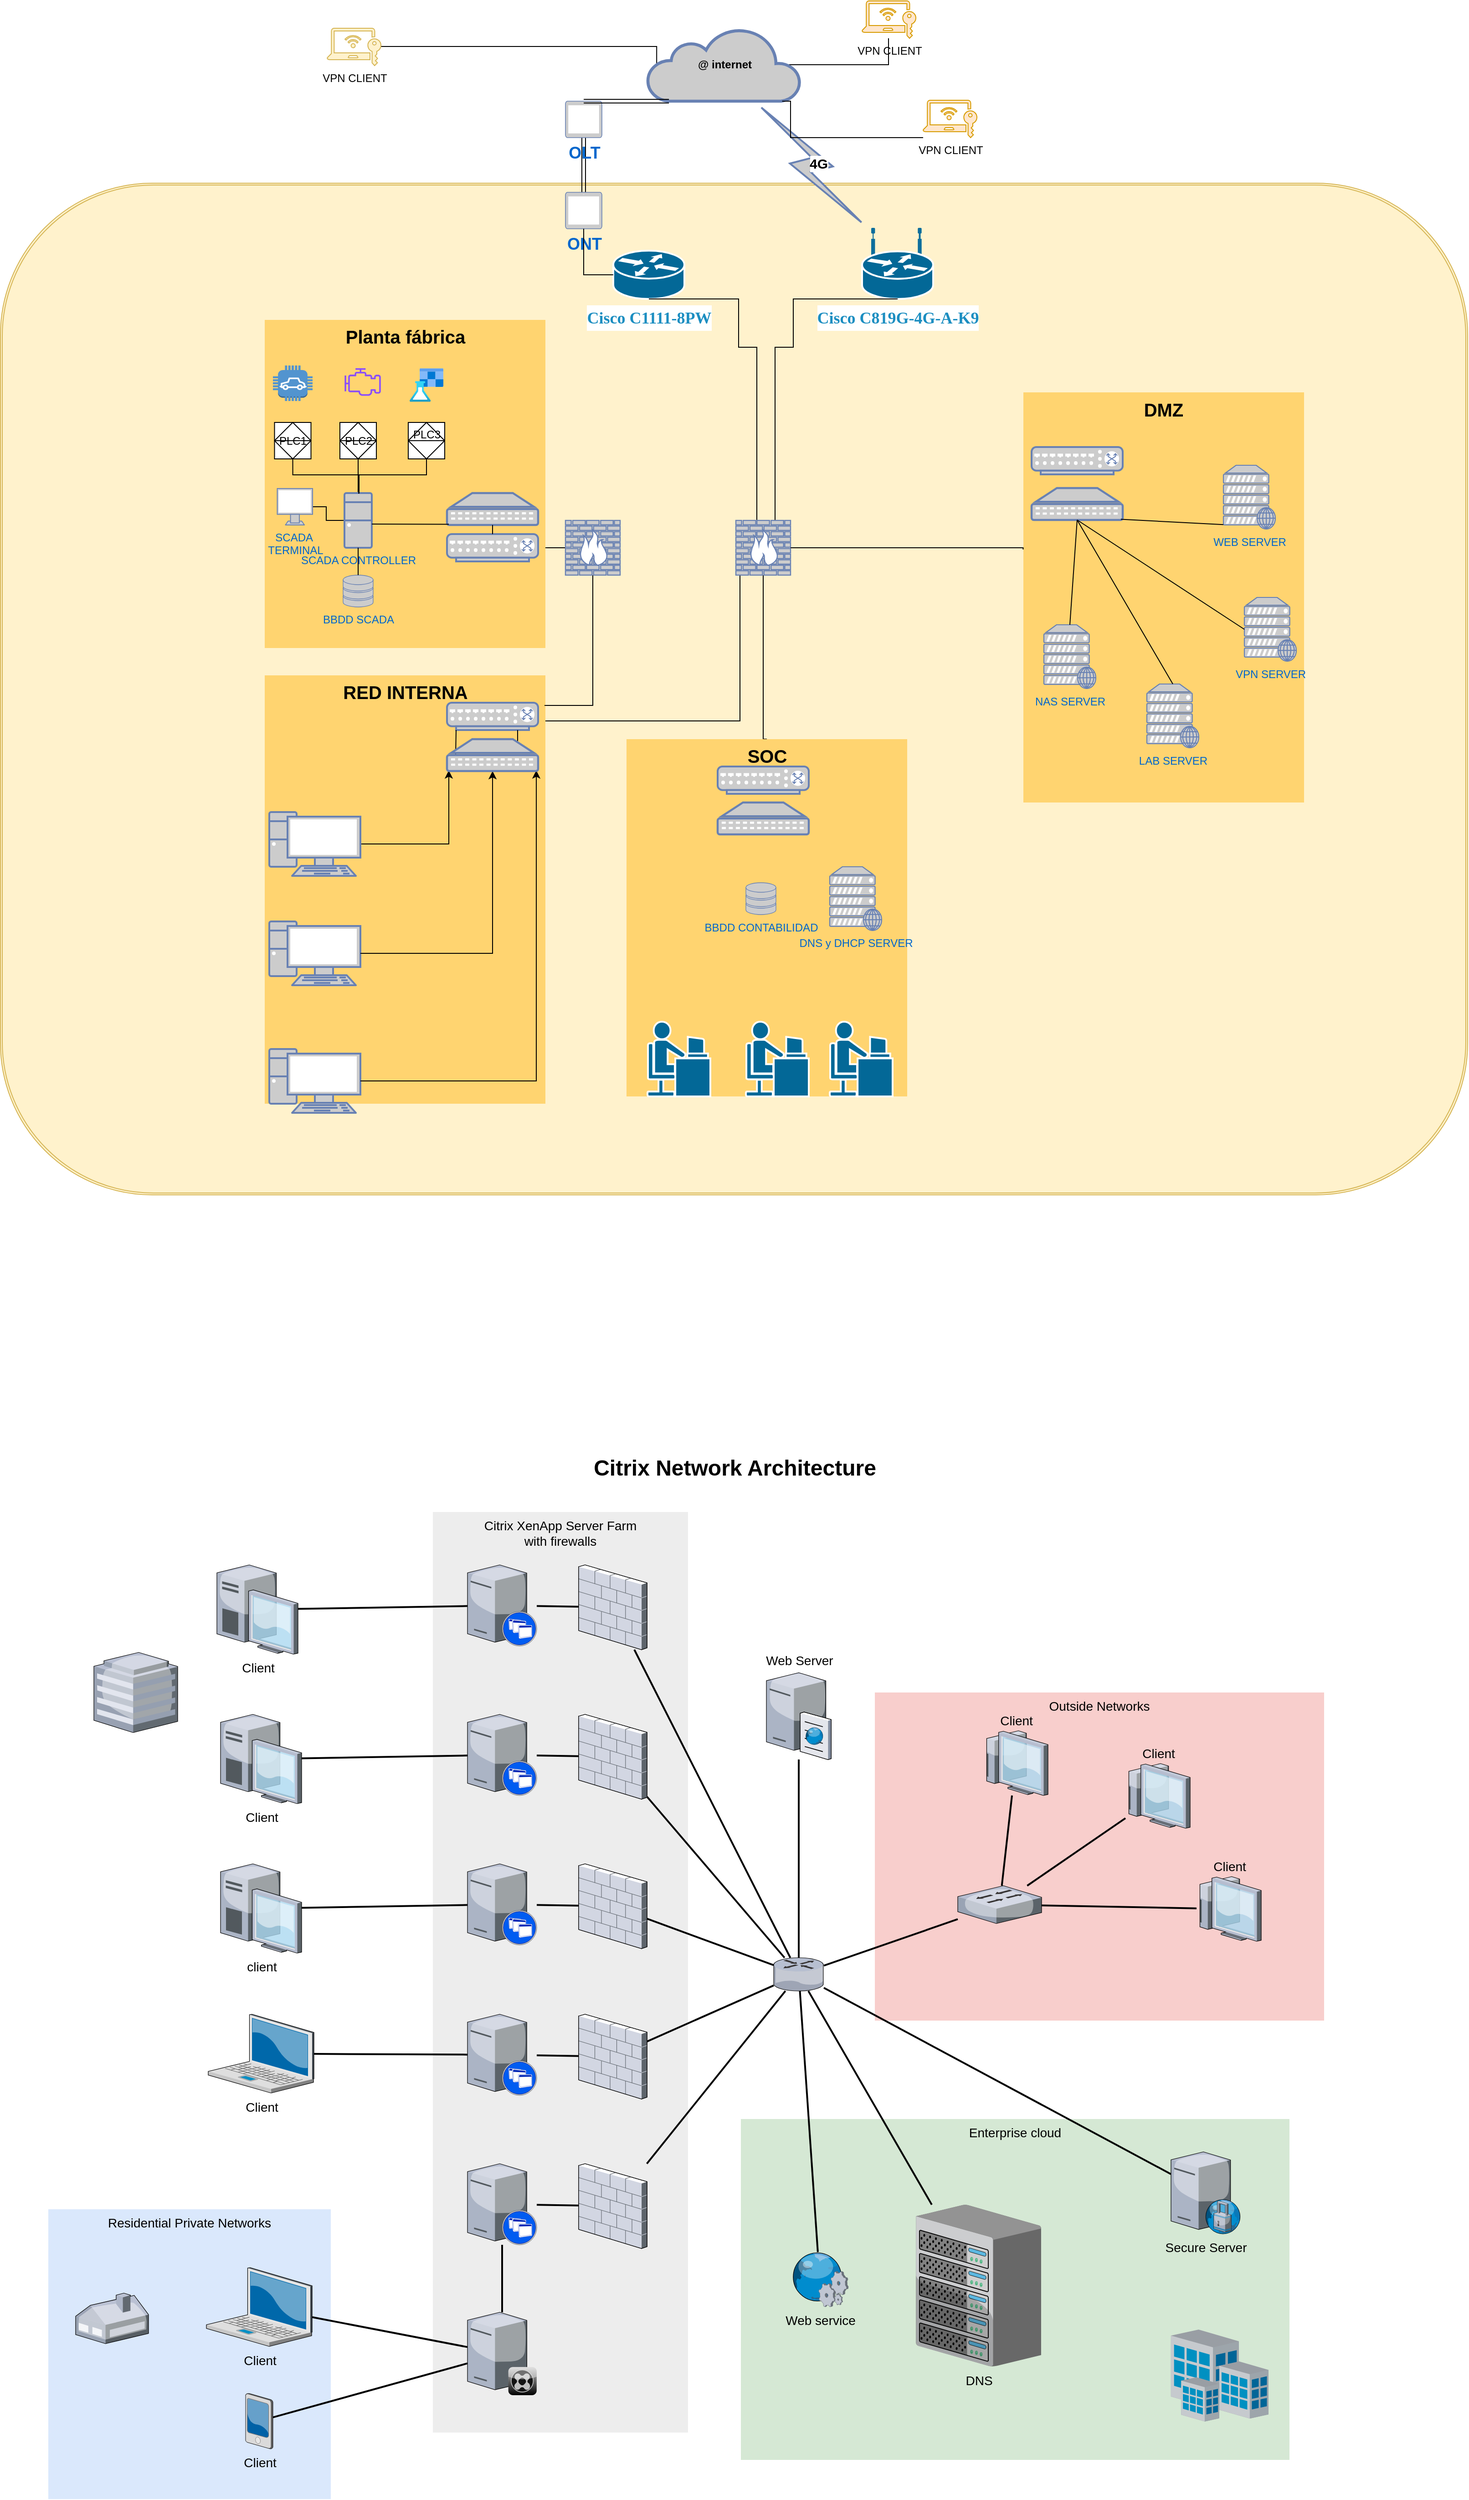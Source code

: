 <mxfile version="22.1.5" type="github">
  <diagram name="Page-1" id="e3a06f82-3646-2815-327d-82caf3d4e204">
    <mxGraphModel dx="1500" dy="829" grid="1" gridSize="10" guides="1" tooltips="1" connect="1" arrows="1" fold="1" page="1" pageScale="1.5" pageWidth="3300" pageHeight="2339" background="none" math="0" shadow="0">
      <root>
        <mxCell id="0" style=";html=1;" />
        <mxCell id="1" style=";html=1;" parent="0" />
        <mxCell id="hJDzLai_UrfbL94a5cmA-79" value="" style="shape=ext;double=1;rounded=1;whiteSpace=wrap;html=1;fillColor=#fff2cc;strokeColor=#d6b656;" parent="1" vertex="1">
          <mxGeometry x="27.5" y="210" width="1610" height="1110" as="geometry" />
        </mxCell>
        <mxCell id="6a7d8f32e03d9370-61" value="Outside Networks" style="whiteSpace=wrap;html=1;fillColor=#f8cecc;fontSize=14;strokeColor=none;verticalAlign=top;" parent="1" vertex="1">
          <mxGeometry x="987" y="1866" width="493" height="360" as="geometry" />
        </mxCell>
        <mxCell id="6a7d8f32e03d9370-60" value="Enterprise cloud" style="whiteSpace=wrap;html=1;fillColor=#d5e8d4;fontSize=14;strokeColor=none;verticalAlign=top;" parent="1" vertex="1">
          <mxGeometry x="840" y="2334" width="602" height="374" as="geometry" />
        </mxCell>
        <mxCell id="6a7d8f32e03d9370-59" value="Citrix XenApp Server Farm&lt;div&gt;with firewalls&lt;/div&gt;" style="whiteSpace=wrap;html=1;fillColor=#EDEDED;fontSize=14;strokeColor=none;verticalAlign=top;" parent="1" vertex="1">
          <mxGeometry x="502" y="1668" width="280" height="1010" as="geometry" />
        </mxCell>
        <mxCell id="6a7d8f32e03d9370-58" value="Residential Private Networks" style="whiteSpace=wrap;html=1;fillColor=#dae8fc;fontSize=14;strokeColor=none;verticalAlign=top;" parent="1" vertex="1">
          <mxGeometry x="80" y="2433" width="310" height="318" as="geometry" />
        </mxCell>
        <mxCell id="6a7d8f32e03d9370-57" value="&lt;font style=&quot;font-size: 20px;&quot;&gt;&lt;b&gt;DMZ&lt;/b&gt;&lt;/font&gt;" style="whiteSpace=wrap;html=1;fillColor=#FFD470;gradientColor=none;fontSize=14;strokeColor=none;verticalAlign=top;" parent="1" vertex="1">
          <mxGeometry x="1150" y="439.5" width="308" height="450" as="geometry" />
        </mxCell>
        <mxCell id="6a7d8f32e03d9370-36" style="edgeStyle=none;rounded=0;html=1;startSize=10;endSize=10;jettySize=auto;orthogonalLoop=1;fontSize=14;endArrow=none;endFill=0;strokeWidth=2;" parent="1" source="6a7d8f32e03d9370-1" target="6a7d8f32e03d9370-14" edge="1">
          <mxGeometry relative="1" as="geometry" />
        </mxCell>
        <mxCell id="6a7d8f32e03d9370-1" value="Client" style="verticalLabelPosition=bottom;aspect=fixed;html=1;verticalAlign=top;strokeColor=none;shape=mxgraph.citrix.laptop_2;fillColor=#66B2FF;gradientColor=#0066CC;fontSize=14;" parent="1" vertex="1">
          <mxGeometry x="253.5" y="2497" width="116" height="86.5" as="geometry" />
        </mxCell>
        <mxCell id="6a7d8f32e03d9370-35" style="edgeStyle=none;rounded=0;html=1;startSize=10;endSize=10;jettySize=auto;orthogonalLoop=1;fontSize=14;endArrow=none;endFill=0;strokeWidth=2;" parent="1" source="6a7d8f32e03d9370-2" target="6a7d8f32e03d9370-9" edge="1">
          <mxGeometry relative="1" as="geometry" />
        </mxCell>
        <mxCell id="6a7d8f32e03d9370-2" value="Client" style="verticalLabelPosition=bottom;aspect=fixed;html=1;verticalAlign=top;strokeColor=none;shape=mxgraph.citrix.laptop_2;fillColor=#66B2FF;gradientColor=#0066CC;fontSize=14;" parent="1" vertex="1">
          <mxGeometry x="255.5" y="2219" width="116" height="86.5" as="geometry" />
        </mxCell>
        <mxCell id="6a7d8f32e03d9370-34" style="edgeStyle=none;rounded=0;html=1;startSize=10;endSize=10;jettySize=auto;orthogonalLoop=1;fontSize=14;endArrow=none;endFill=0;strokeWidth=2;" parent="1" source="6a7d8f32e03d9370-3" target="6a7d8f32e03d9370-10" edge="1">
          <mxGeometry relative="1" as="geometry" />
        </mxCell>
        <mxCell id="6a7d8f32e03d9370-3" value="client" style="verticalLabelPosition=bottom;aspect=fixed;html=1;verticalAlign=top;strokeColor=none;shape=mxgraph.citrix.desktop;fillColor=#66B2FF;gradientColor=#0066CC;fontSize=14;" parent="1" vertex="1">
          <mxGeometry x="269.0" y="2054" width="89" height="98" as="geometry" />
        </mxCell>
        <mxCell id="6a7d8f32e03d9370-33" style="edgeStyle=none;rounded=0;html=1;startSize=10;endSize=10;jettySize=auto;orthogonalLoop=1;fontSize=14;endArrow=none;endFill=0;strokeWidth=2;" parent="1" source="6a7d8f32e03d9370-4" target="6a7d8f32e03d9370-11" edge="1">
          <mxGeometry relative="1" as="geometry" />
        </mxCell>
        <mxCell id="6a7d8f32e03d9370-4" value="Client" style="verticalLabelPosition=bottom;aspect=fixed;html=1;verticalAlign=top;strokeColor=none;shape=mxgraph.citrix.desktop;fillColor=#66B2FF;gradientColor=#0066CC;fontSize=14;" parent="1" vertex="1">
          <mxGeometry x="269.0" y="1890" width="89" height="98" as="geometry" />
        </mxCell>
        <mxCell id="6a7d8f32e03d9370-32" style="edgeStyle=none;rounded=0;html=1;startSize=10;endSize=10;jettySize=auto;orthogonalLoop=1;fontSize=14;endArrow=none;endFill=0;strokeWidth=2;" parent="1" source="6a7d8f32e03d9370-5" target="6a7d8f32e03d9370-12" edge="1">
          <mxGeometry relative="1" as="geometry" />
        </mxCell>
        <mxCell id="6a7d8f32e03d9370-5" value="Client" style="verticalLabelPosition=bottom;aspect=fixed;html=1;verticalAlign=top;strokeColor=none;shape=mxgraph.citrix.desktop;fillColor=#66B2FF;gradientColor=#0066CC;fontSize=14;" parent="1" vertex="1">
          <mxGeometry x="265.0" y="1726" width="89" height="98" as="geometry" />
        </mxCell>
        <mxCell id="6a7d8f32e03d9370-37" style="edgeStyle=none;rounded=0;html=1;startSize=10;endSize=10;jettySize=auto;orthogonalLoop=1;fontSize=14;endArrow=none;endFill=0;strokeWidth=2;" parent="1" source="6a7d8f32e03d9370-6" target="6a7d8f32e03d9370-14" edge="1">
          <mxGeometry relative="1" as="geometry" />
        </mxCell>
        <mxCell id="6a7d8f32e03d9370-6" value="Client" style="verticalLabelPosition=bottom;aspect=fixed;html=1;verticalAlign=top;strokeColor=none;shape=mxgraph.citrix.pda;fillColor=#66B2FF;gradientColor=#0066CC;fontSize=14;" parent="1" vertex="1">
          <mxGeometry x="296.5" y="2635" width="30" height="61" as="geometry" />
        </mxCell>
        <mxCell id="6a7d8f32e03d9370-39" style="edgeStyle=none;rounded=0;html=1;startSize=10;endSize=10;jettySize=auto;orthogonalLoop=1;fontSize=14;endArrow=none;endFill=0;strokeWidth=2;" parent="1" source="6a7d8f32e03d9370-8" target="6a7d8f32e03d9370-21" edge="1">
          <mxGeometry relative="1" as="geometry">
            <mxPoint x="640" y="2416" as="targetPoint" />
          </mxGeometry>
        </mxCell>
        <mxCell id="6a7d8f32e03d9370-8" value="" style="verticalLabelPosition=bottom;aspect=fixed;html=1;verticalAlign=top;strokeColor=none;shape=mxgraph.citrix.xenapp_server;fillColor=#66B2FF;gradientColor=#0066CC;fontSize=14;" parent="1" vertex="1">
          <mxGeometry x="540.0" y="2383" width="76" height="89" as="geometry" />
        </mxCell>
        <mxCell id="6a7d8f32e03d9370-40" style="edgeStyle=none;rounded=0;html=1;startSize=10;endSize=10;jettySize=auto;orthogonalLoop=1;fontSize=14;endArrow=none;endFill=0;strokeWidth=2;" parent="1" source="6a7d8f32e03d9370-9" target="6a7d8f32e03d9370-20" edge="1">
          <mxGeometry relative="1" as="geometry" />
        </mxCell>
        <mxCell id="6a7d8f32e03d9370-9" value="" style="verticalLabelPosition=bottom;aspect=fixed;html=1;verticalAlign=top;strokeColor=none;shape=mxgraph.citrix.xenapp_server;fillColor=#66B2FF;gradientColor=#0066CC;fontSize=14;" parent="1" vertex="1">
          <mxGeometry x="540.0" y="2219" width="76" height="89" as="geometry" />
        </mxCell>
        <mxCell id="6a7d8f32e03d9370-41" style="edgeStyle=none;rounded=0;html=1;startSize=10;endSize=10;jettySize=auto;orthogonalLoop=1;fontSize=14;endArrow=none;endFill=0;strokeWidth=2;" parent="1" source="6a7d8f32e03d9370-10" target="6a7d8f32e03d9370-19" edge="1">
          <mxGeometry relative="1" as="geometry" />
        </mxCell>
        <mxCell id="6a7d8f32e03d9370-10" value="" style="verticalLabelPosition=bottom;aspect=fixed;html=1;verticalAlign=top;strokeColor=none;shape=mxgraph.citrix.xenapp_server;fillColor=#66B2FF;gradientColor=#0066CC;fontSize=14;" parent="1" vertex="1">
          <mxGeometry x="540.0" y="2054" width="76" height="89" as="geometry" />
        </mxCell>
        <mxCell id="6a7d8f32e03d9370-42" style="edgeStyle=none;rounded=0;html=1;startSize=10;endSize=10;jettySize=auto;orthogonalLoop=1;fontSize=14;endArrow=none;endFill=0;strokeWidth=2;" parent="1" source="6a7d8f32e03d9370-11" target="6a7d8f32e03d9370-18" edge="1">
          <mxGeometry relative="1" as="geometry" />
        </mxCell>
        <mxCell id="6a7d8f32e03d9370-11" value="" style="verticalLabelPosition=bottom;aspect=fixed;html=1;verticalAlign=top;strokeColor=none;shape=mxgraph.citrix.xenapp_server;fillColor=#66B2FF;gradientColor=#0066CC;fontSize=14;" parent="1" vertex="1">
          <mxGeometry x="540.0" y="1890" width="76" height="89" as="geometry" />
        </mxCell>
        <mxCell id="6a7d8f32e03d9370-43" style="edgeStyle=none;rounded=0;html=1;startSize=10;endSize=10;jettySize=auto;orthogonalLoop=1;fontSize=14;endArrow=none;endFill=0;strokeWidth=2;" parent="1" source="6a7d8f32e03d9370-12" target="6a7d8f32e03d9370-17" edge="1">
          <mxGeometry relative="1" as="geometry" />
        </mxCell>
        <mxCell id="6a7d8f32e03d9370-12" value="" style="verticalLabelPosition=bottom;aspect=fixed;html=1;verticalAlign=top;strokeColor=none;shape=mxgraph.citrix.xenapp_server;fillColor=#66B2FF;gradientColor=#0066CC;fontSize=14;" parent="1" vertex="1">
          <mxGeometry x="540.0" y="1726" width="76" height="89" as="geometry" />
        </mxCell>
        <mxCell id="6a7d8f32e03d9370-50" style="edgeStyle=none;rounded=0;html=1;startSize=10;endSize=10;jettySize=auto;orthogonalLoop=1;fontSize=14;endArrow=none;endFill=0;strokeWidth=2;" parent="1" source="6a7d8f32e03d9370-13" target="6a7d8f32e03d9370-16" edge="1">
          <mxGeometry relative="1" as="geometry" />
        </mxCell>
        <mxCell id="6a7d8f32e03d9370-51" style="edgeStyle=none;rounded=0;html=1;startSize=10;endSize=10;jettySize=auto;orthogonalLoop=1;fontSize=14;endArrow=none;endFill=0;strokeWidth=2;" parent="1" source="6a7d8f32e03d9370-13" target="6a7d8f32e03d9370-15" edge="1">
          <mxGeometry relative="1" as="geometry" />
        </mxCell>
        <mxCell id="6a7d8f32e03d9370-52" style="edgeStyle=none;rounded=0;html=1;startSize=10;endSize=10;jettySize=auto;orthogonalLoop=1;fontSize=14;endArrow=none;endFill=0;strokeWidth=2;" parent="1" source="6a7d8f32e03d9370-13" target="6a7d8f32e03d9370-26" edge="1">
          <mxGeometry relative="1" as="geometry" />
        </mxCell>
        <mxCell id="6a7d8f32e03d9370-56" style="edgeStyle=none;rounded=0;html=1;startSize=10;endSize=10;jettySize=auto;orthogonalLoop=1;fontSize=14;endArrow=none;endFill=0;strokeWidth=2;" parent="1" source="6a7d8f32e03d9370-13" target="6a7d8f32e03d9370-25" edge="1">
          <mxGeometry relative="1" as="geometry" />
        </mxCell>
        <mxCell id="6a7d8f32e03d9370-13" value="" style="verticalLabelPosition=bottom;aspect=fixed;html=1;verticalAlign=top;strokeColor=none;shape=mxgraph.citrix.router;fillColor=#66B2FF;gradientColor=#0066CC;fontSize=14;" parent="1" vertex="1">
          <mxGeometry x="876" y="2157" width="55" height="36.5" as="geometry" />
        </mxCell>
        <mxCell id="6a7d8f32e03d9370-38" style="edgeStyle=none;rounded=0;html=1;startSize=10;endSize=10;jettySize=auto;orthogonalLoop=1;fontSize=14;endArrow=none;endFill=0;strokeWidth=2;" parent="1" source="6a7d8f32e03d9370-14" target="6a7d8f32e03d9370-8" edge="1">
          <mxGeometry relative="1" as="geometry" />
        </mxCell>
        <mxCell id="6a7d8f32e03d9370-14" value="" style="verticalLabelPosition=bottom;aspect=fixed;html=1;verticalAlign=top;strokeColor=none;shape=mxgraph.citrix.xenclient_synchronizer;fillColor=#CCCCCC;gradientColor=#000000;gradientDirection=south;fontSize=14;" parent="1" vertex="1">
          <mxGeometry x="540.0" y="2546" width="76" height="91" as="geometry" />
        </mxCell>
        <mxCell id="6a7d8f32e03d9370-15" value="Web Server" style="verticalLabelPosition=top;aspect=fixed;html=1;verticalAlign=bottom;strokeColor=none;shape=mxgraph.citrix.cache_server;fillColor=#66B2FF;gradientColor=#0066CC;fontSize=14;labelPosition=center;align=center;" parent="1" vertex="1">
          <mxGeometry x="868" y="1842" width="71" height="97.5" as="geometry" />
        </mxCell>
        <mxCell id="6a7d8f32e03d9370-16" value="DNS" style="verticalLabelPosition=bottom;aspect=fixed;html=1;verticalAlign=top;strokeColor=none;shape=mxgraph.citrix.chassis;fillColor=#66B2FF;gradientColor=#0066CC;fontSize=14;" parent="1" vertex="1">
          <mxGeometry x="1032" y="2428" width="137.5" height="177.5" as="geometry" />
        </mxCell>
        <mxCell id="6a7d8f32e03d9370-44" style="edgeStyle=none;rounded=0;html=1;startSize=10;endSize=10;jettySize=auto;orthogonalLoop=1;fontSize=14;endArrow=none;endFill=0;strokeWidth=2;" parent="1" source="6a7d8f32e03d9370-17" target="6a7d8f32e03d9370-13" edge="1">
          <mxGeometry relative="1" as="geometry" />
        </mxCell>
        <mxCell id="6a7d8f32e03d9370-17" value="" style="verticalLabelPosition=bottom;aspect=fixed;html=1;verticalAlign=top;strokeColor=none;shape=mxgraph.citrix.firewall;fillColor=#66B2FF;gradientColor=#0066CC;fontSize=14;" parent="1" vertex="1">
          <mxGeometry x="662" y="1726" width="75" height="93" as="geometry" />
        </mxCell>
        <mxCell id="6a7d8f32e03d9370-45" style="edgeStyle=none;rounded=0;html=1;startSize=10;endSize=10;jettySize=auto;orthogonalLoop=1;fontSize=14;endArrow=none;endFill=0;strokeWidth=2;" parent="1" source="6a7d8f32e03d9370-18" target="6a7d8f32e03d9370-13" edge="1">
          <mxGeometry relative="1" as="geometry" />
        </mxCell>
        <mxCell id="6a7d8f32e03d9370-18" value="" style="verticalLabelPosition=bottom;aspect=fixed;html=1;verticalAlign=top;strokeColor=none;shape=mxgraph.citrix.firewall;fillColor=#66B2FF;gradientColor=#0066CC;fontSize=14;" parent="1" vertex="1">
          <mxGeometry x="662" y="1890" width="75" height="93" as="geometry" />
        </mxCell>
        <mxCell id="6a7d8f32e03d9370-46" style="edgeStyle=none;rounded=0;html=1;startSize=10;endSize=10;jettySize=auto;orthogonalLoop=1;fontSize=14;endArrow=none;endFill=0;strokeWidth=2;" parent="1" source="6a7d8f32e03d9370-19" target="6a7d8f32e03d9370-13" edge="1">
          <mxGeometry relative="1" as="geometry" />
        </mxCell>
        <mxCell id="6a7d8f32e03d9370-19" value="" style="verticalLabelPosition=bottom;aspect=fixed;html=1;verticalAlign=top;strokeColor=none;shape=mxgraph.citrix.firewall;fillColor=#66B2FF;gradientColor=#0066CC;fontSize=14;" parent="1" vertex="1">
          <mxGeometry x="662" y="2054" width="75" height="93" as="geometry" />
        </mxCell>
        <mxCell id="6a7d8f32e03d9370-47" style="edgeStyle=none;rounded=0;html=1;startSize=10;endSize=10;jettySize=auto;orthogonalLoop=1;fontSize=14;endArrow=none;endFill=0;strokeWidth=2;" parent="1" source="6a7d8f32e03d9370-20" target="6a7d8f32e03d9370-13" edge="1">
          <mxGeometry relative="1" as="geometry" />
        </mxCell>
        <mxCell id="6a7d8f32e03d9370-20" value="" style="verticalLabelPosition=bottom;aspect=fixed;html=1;verticalAlign=top;strokeColor=none;shape=mxgraph.citrix.firewall;fillColor=#66B2FF;gradientColor=#0066CC;fontSize=14;" parent="1" vertex="1">
          <mxGeometry x="662" y="2219" width="75" height="93" as="geometry" />
        </mxCell>
        <mxCell id="6a7d8f32e03d9370-48" style="edgeStyle=none;rounded=0;html=1;startSize=10;endSize=10;jettySize=auto;orthogonalLoop=1;fontSize=14;endArrow=none;endFill=0;strokeWidth=2;" parent="1" source="6a7d8f32e03d9370-21" target="6a7d8f32e03d9370-13" edge="1">
          <mxGeometry relative="1" as="geometry" />
        </mxCell>
        <mxCell id="6a7d8f32e03d9370-21" value="" style="verticalLabelPosition=bottom;aspect=fixed;html=1;verticalAlign=top;strokeColor=none;shape=mxgraph.citrix.firewall;fillColor=#66B2FF;gradientColor=#0066CC;fontSize=14;" parent="1" vertex="1">
          <mxGeometry x="662" y="2383" width="75" height="93" as="geometry" />
        </mxCell>
        <mxCell id="6a7d8f32e03d9370-23" value="" style="verticalLabelPosition=bottom;aspect=fixed;html=1;verticalAlign=top;strokeColor=none;shape=mxgraph.citrix.home_office;fillColor=#66B2FF;gradientColor=#0066CC;fontSize=14;" parent="1" vertex="1">
          <mxGeometry x="110" y="2525" width="80" height="55.5" as="geometry" />
        </mxCell>
        <mxCell id="6a7d8f32e03d9370-24" value="" style="verticalLabelPosition=bottom;aspect=fixed;html=1;verticalAlign=top;strokeColor=none;shape=mxgraph.citrix.hq_enterprise;fillColor=#66B2FF;gradientColor=#0066CC;fontSize=14;" parent="1" vertex="1">
          <mxGeometry x="130" y="1822" width="92" height="88" as="geometry" />
        </mxCell>
        <mxCell id="6a7d8f32e03d9370-25" value="Secure Server" style="verticalLabelPosition=bottom;aspect=fixed;html=1;verticalAlign=top;strokeColor=none;shape=mxgraph.citrix.proxy_server;fillColor=#66B2FF;gradientColor=#0066CC;fontSize=14;" parent="1" vertex="1">
          <mxGeometry x="1312" y="2370" width="76.5" height="90" as="geometry" />
        </mxCell>
        <mxCell id="6a7d8f32e03d9370-53" style="edgeStyle=none;rounded=0;html=1;startSize=10;endSize=10;jettySize=auto;orthogonalLoop=1;fontSize=14;endArrow=none;endFill=0;strokeWidth=2;" parent="1" source="6a7d8f32e03d9370-26" target="6a7d8f32e03d9370-29" edge="1">
          <mxGeometry relative="1" as="geometry" />
        </mxCell>
        <mxCell id="6a7d8f32e03d9370-54" style="edgeStyle=none;rounded=0;html=1;startSize=10;endSize=10;jettySize=auto;orthogonalLoop=1;fontSize=14;endArrow=none;endFill=0;strokeWidth=2;" parent="1" source="6a7d8f32e03d9370-26" target="6a7d8f32e03d9370-28" edge="1">
          <mxGeometry relative="1" as="geometry" />
        </mxCell>
        <mxCell id="6a7d8f32e03d9370-55" style="edgeStyle=none;rounded=0;html=1;startSize=10;endSize=10;jettySize=auto;orthogonalLoop=1;fontSize=14;endArrow=none;endFill=0;strokeWidth=2;" parent="1" source="6a7d8f32e03d9370-26" target="6a7d8f32e03d9370-27" edge="1">
          <mxGeometry relative="1" as="geometry" />
        </mxCell>
        <mxCell id="6a7d8f32e03d9370-26" value="" style="verticalLabelPosition=bottom;aspect=fixed;html=1;verticalAlign=top;strokeColor=none;shape=mxgraph.citrix.switch;fillColor=#66B2FF;gradientColor=#0066CC;fontSize=14;" parent="1" vertex="1">
          <mxGeometry x="1078" y="2078" width="92" height="41.5" as="geometry" />
        </mxCell>
        <mxCell id="6a7d8f32e03d9370-27" value="Client" style="verticalLabelPosition=top;aspect=fixed;html=1;verticalAlign=bottom;strokeColor=none;shape=mxgraph.citrix.thin_client;fillColor=#66B2FF;gradientColor=#0066CC;fontSize=14;labelPosition=center;align=center;" parent="1" vertex="1">
          <mxGeometry x="1340" y="2068" width="71" height="71" as="geometry" />
        </mxCell>
        <mxCell id="6a7d8f32e03d9370-28" value="Client" style="verticalLabelPosition=top;aspect=fixed;html=1;verticalAlign=bottom;strokeColor=none;shape=mxgraph.citrix.thin_client;fillColor=#66B2FF;gradientColor=#0066CC;fontSize=14;labelPosition=center;align=center;" parent="1" vertex="1">
          <mxGeometry x="1262" y="1944" width="71" height="71" as="geometry" />
        </mxCell>
        <mxCell id="6a7d8f32e03d9370-29" value="Client" style="verticalLabelPosition=top;aspect=fixed;html=1;verticalAlign=bottom;strokeColor=none;shape=mxgraph.citrix.thin_client;fillColor=#66B2FF;gradientColor=#0066CC;fontSize=14;labelPosition=center;align=center;" parent="1" vertex="1">
          <mxGeometry x="1106" y="1908" width="71" height="71" as="geometry" />
        </mxCell>
        <mxCell id="6a7d8f32e03d9370-49" style="edgeStyle=none;rounded=0;html=1;startSize=10;endSize=10;jettySize=auto;orthogonalLoop=1;fontSize=14;endArrow=none;endFill=0;strokeWidth=2;" parent="1" source="6a7d8f32e03d9370-30" target="6a7d8f32e03d9370-13" edge="1">
          <mxGeometry relative="1" as="geometry" />
        </mxCell>
        <mxCell id="6a7d8f32e03d9370-30" value="Web service" style="verticalLabelPosition=bottom;aspect=fixed;html=1;verticalAlign=top;strokeColor=none;shape=mxgraph.citrix.web_service;fillColor=#66B2FF;gradientColor=#0066CC;fontSize=14;" parent="1" vertex="1">
          <mxGeometry x="895" y="2480" width="63" height="60" as="geometry" />
        </mxCell>
        <mxCell id="6a7d8f32e03d9370-31" value="" style="verticalLabelPosition=bottom;aspect=fixed;html=1;verticalAlign=top;strokeColor=none;shape=mxgraph.citrix.site;fillColor=#66B2FF;gradientColor=#0066CC;fontSize=14;" parent="1" vertex="1">
          <mxGeometry x="1312" y="2565" width="107" height="101" as="geometry" />
        </mxCell>
        <mxCell id="6a7d8f32e03d9370-62" value="Citrix Network Architecture" style="text;strokeColor=none;fillColor=none;html=1;fontSize=24;fontStyle=1;verticalAlign=middle;align=center;" parent="1" vertex="1">
          <mxGeometry x="402" y="1600" width="861" height="40" as="geometry" />
        </mxCell>
        <mxCell id="hJDzLai_UrfbL94a5cmA-51" style="edgeStyle=orthogonalEdgeStyle;rounded=0;orthogonalLoop=1;jettySize=auto;html=1;entryX=0.5;entryY=0;entryDx=0;entryDy=0;endArrow=none;endFill=0;exitX=0.5;exitY=1;exitDx=0;exitDy=0;exitPerimeter=0;" parent="1" source="hJDzLai_UrfbL94a5cmA-46" target="hJDzLai_UrfbL94a5cmA-37" edge="1">
          <mxGeometry relative="1" as="geometry">
            <mxPoint x="870" y="650" as="sourcePoint" />
            <Array as="points">
              <mxPoint x="865" y="820" />
            </Array>
          </mxGeometry>
        </mxCell>
        <mxCell id="hJDzLai_UrfbL94a5cmA-33" style="edgeStyle=orthogonalEdgeStyle;rounded=0;orthogonalLoop=1;jettySize=auto;html=1;exitX=0.06;exitY=0.5;exitDx=0;exitDy=0;exitPerimeter=0;startArrow=none;startFill=0;endArrow=none;endFill=0;" parent="1" source="hJDzLai_UrfbL94a5cmA-4" edge="1" target="hJDzLai_UrfbL94a5cmA-30">
          <mxGeometry relative="1" as="geometry">
            <mxPoint x="905.5" y="75" as="sourcePoint" />
            <mxPoint x="1095.6" y="60" as="targetPoint" />
            <Array as="points">
              <mxPoint x="748" y="60" />
            </Array>
          </mxGeometry>
        </mxCell>
        <mxCell id="hJDzLai_UrfbL94a5cmA-34" style="edgeStyle=orthogonalEdgeStyle;rounded=0;orthogonalLoop=1;jettySize=auto;html=1;exitX=0.91;exitY=0.5;exitDx=0;exitDy=0;exitPerimeter=0;endArrow=none;endFill=0;" parent="1" source="hJDzLai_UrfbL94a5cmA-4" target="hJDzLai_UrfbL94a5cmA-31" edge="1">
          <mxGeometry relative="1" as="geometry">
            <Array as="points">
              <mxPoint x="1002" y="80" />
            </Array>
          </mxGeometry>
        </mxCell>
        <mxCell id="hJDzLai_UrfbL94a5cmA-4" value="&lt;h4&gt;&lt;font color=&quot;#000000&quot;&gt;@ internet&lt;/font&gt;&lt;/h4&gt;" style="html=1;outlineConnect=0;fillColor=#CCCCCC;strokeColor=#6881B3;gradientColor=none;gradientDirection=north;strokeWidth=2;shape=mxgraph.networks.cloud;fontColor=#ffffff;" parent="1" vertex="1">
          <mxGeometry x="737.5" y="40" width="168" height="80" as="geometry" />
        </mxCell>
        <mxCell id="hJDzLai_UrfbL94a5cmA-7" value="&lt;h1 style=&quot;border-color: var(--border-color); box-sizing: border-box; font-size: 18px; margin: 0px; line-height: 1.75rem; font-family: Montserrat, serif; color: rgb(28, 142, 193); padding-top: 0px; text-align: start; background-color: rgb(255, 255, 255);&quot; class=&quot;product--title&quot;&gt;Cisco C1111-8PW&lt;br&gt;&lt;/h1&gt;" style="shape=mxgraph.cisco.routers.router;sketch=0;html=1;pointerEvents=1;dashed=0;fillColor=#036897;strokeColor=#ffffff;strokeWidth=2;verticalLabelPosition=bottom;verticalAlign=top;align=center;outlineConnect=0;" parent="1" vertex="1">
          <mxGeometry x="700" y="284" width="78" height="53" as="geometry" />
        </mxCell>
        <mxCell id="hJDzLai_UrfbL94a5cmA-8" value="&lt;h1 style=&quot;border-color: var(--border-color); box-sizing: border-box; font-size: 18px; margin: 0px; line-height: 1.75rem; font-family: Montserrat, serif; color: rgb(28, 142, 193); padding-top: 0px; text-align: start; background-color: rgb(255, 255, 255);&quot; class=&quot;product--title&quot;&gt;Cisco C819G-4G-A-K9&lt;/h1&gt;" style="shape=mxgraph.cisco.routers.wireless_router;sketch=0;html=1;pointerEvents=1;dashed=0;fillColor=#036897;strokeColor=#ffffff;strokeWidth=2;verticalLabelPosition=bottom;verticalAlign=top;align=center;outlineConnect=0;" parent="1" vertex="1">
          <mxGeometry x="973" y="260" width="78" height="77" as="geometry" />
        </mxCell>
        <mxCell id="hJDzLai_UrfbL94a5cmA-11" style="edgeStyle=none;rounded=0;orthogonalLoop=1;jettySize=auto;html=1;exitX=0.5;exitY=1;exitDx=0;exitDy=0;exitPerimeter=0;entryX=0.5;entryY=0;entryDx=0;entryDy=0;entryPerimeter=0;verticalAlign=bottom;shape=link;" parent="1" source="hJDzLai_UrfbL94a5cmA-23" target="hJDzLai_UrfbL94a5cmA-25" edge="1">
          <mxGeometry relative="1" as="geometry">
            <mxPoint x="747.5" y="180" as="targetPoint" />
          </mxGeometry>
        </mxCell>
        <mxCell id="hJDzLai_UrfbL94a5cmA-12" value="" style="html=1;outlineConnect=0;fillColor=#CCCCCC;strokeColor=#6881B3;gradientColor=none;gradientDirection=north;strokeWidth=2;shape=mxgraph.networks.comm_link_edge;html=1;rounded=0;" parent="1" source="hJDzLai_UrfbL94a5cmA-4" target="hJDzLai_UrfbL94a5cmA-8" edge="1">
          <mxGeometry width="100" height="100" relative="1" as="geometry">
            <mxPoint x="677.5" y="560" as="sourcePoint" />
            <mxPoint x="777.5" y="460" as="targetPoint" />
          </mxGeometry>
        </mxCell>
        <mxCell id="hJDzLai_UrfbL94a5cmA-26" value="&lt;font style=&quot;font-size: 15px;&quot;&gt;&lt;b&gt;4G&lt;/b&gt;&lt;/font&gt;" style="edgeLabel;html=1;align=center;verticalAlign=middle;resizable=0;points=[];" parent="hJDzLai_UrfbL94a5cmA-12" vertex="1" connectable="0">
          <mxGeometry x="0.037" y="7" relative="1" as="geometry">
            <mxPoint as="offset" />
          </mxGeometry>
        </mxCell>
        <mxCell id="hJDzLai_UrfbL94a5cmA-13" value="&lt;font style=&quot;font-size: 20px;&quot;&gt;&lt;b&gt;RED INTERNA&lt;/b&gt;&lt;/font&gt;" style="whiteSpace=wrap;html=1;fillColor=#FFD470;gradientColor=none;fontSize=14;strokeColor=none;verticalAlign=top;" parent="1" vertex="1">
          <mxGeometry x="317.5" y="750" width="308" height="470" as="geometry" />
        </mxCell>
        <mxCell id="hJDzLai_UrfbL94a5cmA-15" value="" style="fontColor=#0066CC;verticalAlign=top;verticalLabelPosition=bottom;labelPosition=center;align=center;html=1;outlineConnect=0;fillColor=#CCCCCC;strokeColor=#6881B3;gradientColor=none;gradientDirection=north;strokeWidth=2;shape=mxgraph.networks.switch;" parent="1" vertex="1">
          <mxGeometry x="517.5" y="780" width="100" height="30" as="geometry" />
        </mxCell>
        <mxCell id="hJDzLai_UrfbL94a5cmA-19" style="edgeStyle=orthogonalEdgeStyle;rounded=0;orthogonalLoop=1;jettySize=auto;html=1;exitX=1;exitY=0.5;exitDx=0;exitDy=0;exitPerimeter=0;entryX=0.02;entryY=0.98;entryDx=0;entryDy=0;entryPerimeter=0;" parent="1" source="hJDzLai_UrfbL94a5cmA-16" target="hJDzLai_UrfbL94a5cmA-14" edge="1">
          <mxGeometry relative="1" as="geometry">
            <mxPoint x="562.5" y="930" as="targetPoint" />
          </mxGeometry>
        </mxCell>
        <mxCell id="hJDzLai_UrfbL94a5cmA-16" value="" style="fontColor=#0066CC;verticalAlign=top;verticalLabelPosition=bottom;labelPosition=center;align=center;html=1;outlineConnect=0;fillColor=#CCCCCC;strokeColor=#6881B3;gradientColor=none;gradientDirection=north;strokeWidth=2;shape=mxgraph.networks.pc;" parent="1" vertex="1">
          <mxGeometry x="322.5" y="900" width="100" height="70" as="geometry" />
        </mxCell>
        <mxCell id="hJDzLai_UrfbL94a5cmA-17" value="" style="fontColor=#0066CC;verticalAlign=top;verticalLabelPosition=bottom;labelPosition=center;align=center;html=1;outlineConnect=0;fillColor=#CCCCCC;strokeColor=#6881B3;gradientColor=none;gradientDirection=north;strokeWidth=2;shape=mxgraph.networks.pc;" parent="1" vertex="1">
          <mxGeometry x="322.5" y="1020" width="100" height="70" as="geometry" />
        </mxCell>
        <mxCell id="hJDzLai_UrfbL94a5cmA-18" value="" style="fontColor=#0066CC;verticalAlign=top;verticalLabelPosition=bottom;labelPosition=center;align=center;html=1;outlineConnect=0;fillColor=#CCCCCC;strokeColor=#6881B3;gradientColor=none;gradientDirection=north;strokeWidth=2;shape=mxgraph.networks.pc;" parent="1" vertex="1">
          <mxGeometry x="322.5" y="1160" width="100" height="70" as="geometry" />
        </mxCell>
        <mxCell id="hJDzLai_UrfbL94a5cmA-20" style="edgeStyle=orthogonalEdgeStyle;rounded=0;orthogonalLoop=1;jettySize=auto;html=1;exitX=1;exitY=0.5;exitDx=0;exitDy=0;exitPerimeter=0;entryX=0.5;entryY=1;entryDx=0;entryDy=0;entryPerimeter=0;" parent="1" source="hJDzLai_UrfbL94a5cmA-17" target="hJDzLai_UrfbL94a5cmA-14" edge="1">
          <mxGeometry relative="1" as="geometry" />
        </mxCell>
        <mxCell id="hJDzLai_UrfbL94a5cmA-21" style="edgeStyle=orthogonalEdgeStyle;rounded=0;orthogonalLoop=1;jettySize=auto;html=1;exitX=1;exitY=0.5;exitDx=0;exitDy=0;exitPerimeter=0;entryX=0.98;entryY=0.98;entryDx=0;entryDy=0;entryPerimeter=0;" parent="1" source="hJDzLai_UrfbL94a5cmA-18" target="hJDzLai_UrfbL94a5cmA-14" edge="1">
          <mxGeometry relative="1" as="geometry" />
        </mxCell>
        <mxCell id="hJDzLai_UrfbL94a5cmA-23" value="&lt;font style=&quot;font-size: 18px;&quot;&gt;&lt;b&gt;OLT&lt;/b&gt;&lt;/font&gt;" style="fontColor=#0066CC;verticalAlign=top;verticalLabelPosition=bottom;labelPosition=center;align=center;html=1;outlineConnect=0;fillColor=#CCCCCC;strokeColor=#6881B3;gradientColor=none;gradientDirection=north;strokeWidth=2;shape=mxgraph.networks.tablet;" parent="1" vertex="1">
          <mxGeometry x="647.5" y="120" width="40" height="40" as="geometry" />
        </mxCell>
        <mxCell id="hJDzLai_UrfbL94a5cmA-24" style="edgeStyle=none;rounded=0;orthogonalLoop=1;jettySize=auto;html=1;exitX=0.14;exitY=1;exitDx=0;exitDy=0;exitPerimeter=0;entryX=0.5;entryY=0;entryDx=0;entryDy=0;entryPerimeter=0;shape=link;" parent="1" source="hJDzLai_UrfbL94a5cmA-4" target="hJDzLai_UrfbL94a5cmA-23" edge="1">
          <mxGeometry relative="1" as="geometry">
            <mxPoint x="816.5" y="294" as="sourcePoint" />
            <mxPoint x="697.5" y="188" as="targetPoint" />
            <Array as="points">
              <mxPoint x="697.5" y="120" />
            </Array>
          </mxGeometry>
        </mxCell>
        <mxCell id="hJDzLai_UrfbL94a5cmA-25" value="&lt;span style=&quot;font-size: 18px;&quot;&gt;&lt;b&gt;ONT&lt;br&gt;&lt;br&gt;&lt;/b&gt;&lt;/span&gt;" style="fontColor=#0066CC;verticalAlign=top;verticalLabelPosition=bottom;labelPosition=center;align=center;html=1;outlineConnect=0;fillColor=#CCCCCC;strokeColor=#6881B3;gradientColor=none;gradientDirection=north;strokeWidth=2;shape=mxgraph.networks.tablet;" parent="1" vertex="1">
          <mxGeometry x="647.5" y="220" width="40" height="40" as="geometry" />
        </mxCell>
        <mxCell id="hJDzLai_UrfbL94a5cmA-27" style="edgeStyle=orthogonalEdgeStyle;rounded=0;orthogonalLoop=1;jettySize=auto;html=1;exitX=0.5;exitY=1;exitDx=0;exitDy=0;exitPerimeter=0;entryX=0;entryY=0.5;entryDx=0;entryDy=0;entryPerimeter=0;endArrow=none;endFill=0;" parent="1" source="hJDzLai_UrfbL94a5cmA-25" target="hJDzLai_UrfbL94a5cmA-7" edge="1">
          <mxGeometry relative="1" as="geometry" />
        </mxCell>
        <mxCell id="hJDzLai_UrfbL94a5cmA-29" style="edgeStyle=orthogonalEdgeStyle;rounded=0;orthogonalLoop=1;jettySize=auto;html=1;exitX=0.5;exitY=1;exitDx=0;exitDy=0;exitPerimeter=0;endArrow=none;endFill=0;" parent="1" source="hJDzLai_UrfbL94a5cmA-8" target="hJDzLai_UrfbL94a5cmA-46" edge="1">
          <mxGeometry relative="1" as="geometry">
            <mxPoint x="816.5" y="347" as="sourcePoint" />
            <mxPoint x="867.5" y="410" as="targetPoint" />
            <Array as="points">
              <mxPoint x="897.5" y="337" />
              <mxPoint x="897.5" y="390" />
              <mxPoint x="877.5" y="390" />
            </Array>
          </mxGeometry>
        </mxCell>
        <mxCell id="hJDzLai_UrfbL94a5cmA-30" value="VPN CLIENT" style="sketch=0;pointerEvents=1;shadow=0;dashed=0;html=1;strokeColor=#d6b656;fillColor=#fff2cc;labelPosition=center;verticalLabelPosition=bottom;verticalAlign=top;outlineConnect=0;align=center;shape=mxgraph.office.concepts.remote_access;" parent="1" vertex="1">
          <mxGeometry x="386.02" y="40" width="59" height="41" as="geometry" />
        </mxCell>
        <mxCell id="hJDzLai_UrfbL94a5cmA-32" value="VPN CLIENT" style="sketch=0;pointerEvents=1;shadow=0;dashed=0;html=1;strokeColor=#d79b00;fillColor=#ffe6cc;labelPosition=center;verticalLabelPosition=bottom;verticalAlign=top;outlineConnect=0;align=center;shape=mxgraph.office.concepts.remote_access;" parent="1" vertex="1">
          <mxGeometry x="1040" y="119" width="59" height="41" as="geometry" />
        </mxCell>
        <mxCell id="hJDzLai_UrfbL94a5cmA-37" value="&lt;font style=&quot;font-size: 20px;&quot;&gt;&lt;b&gt;SOC&lt;/b&gt;&lt;/font&gt;" style="whiteSpace=wrap;html=1;fillColor=#FFD470;gradientColor=none;fontSize=14;strokeColor=none;verticalAlign=top;" parent="1" vertex="1">
          <mxGeometry x="714.5" y="820" width="308" height="392" as="geometry" />
        </mxCell>
        <mxCell id="hJDzLai_UrfbL94a5cmA-39" value="&lt;font style=&quot;font-size: 20px;&quot;&gt;&lt;b&gt;Planta fábrica&lt;/b&gt;&lt;/font&gt;" style="whiteSpace=wrap;html=1;fillColor=#FFD470;gradientColor=none;fontSize=14;strokeColor=none;verticalAlign=top;" parent="1" vertex="1">
          <mxGeometry x="317.5" y="360" width="308" height="360" as="geometry" />
        </mxCell>
        <mxCell id="hJDzLai_UrfbL94a5cmA-40" style="edgeStyle=orthogonalEdgeStyle;rounded=0;orthogonalLoop=1;jettySize=auto;html=1;endArrow=none;endFill=0;exitX=0.5;exitY=1;exitDx=0;exitDy=0;exitPerimeter=0;" parent="1" source="hJDzLai_UrfbL94a5cmA-53" edge="1">
          <mxGeometry relative="1" as="geometry">
            <mxPoint x="627.5" y="520" as="sourcePoint" />
            <mxPoint x="624.5" y="783" as="targetPoint" />
            <Array as="points">
              <mxPoint x="677.5" y="783" />
              <mxPoint x="624.5" y="783" />
            </Array>
          </mxGeometry>
        </mxCell>
        <mxCell id="hJDzLai_UrfbL94a5cmA-43" style="edgeStyle=orthogonalEdgeStyle;rounded=0;orthogonalLoop=1;jettySize=auto;html=1;exitX=0;exitY=1;exitDx=0;exitDy=0;exitPerimeter=0;endArrow=none;endFill=0;" parent="1" source="hJDzLai_UrfbL94a5cmA-46" edge="1">
          <mxGeometry relative="1" as="geometry">
            <mxPoint x="625.5" y="800" as="targetPoint" />
            <Array as="points">
              <mxPoint x="839" y="800" />
            </Array>
            <mxPoint x="838.5" y="640.0" as="sourcePoint" />
          </mxGeometry>
        </mxCell>
        <mxCell id="hJDzLai_UrfbL94a5cmA-48" value="" style="edgeStyle=orthogonalEdgeStyle;rounded=0;orthogonalLoop=1;jettySize=auto;html=1;exitX=0.5;exitY=1;exitDx=0;exitDy=0;exitPerimeter=0;endArrow=none;endFill=0;" parent="1" source="hJDzLai_UrfbL94a5cmA-7" target="hJDzLai_UrfbL94a5cmA-46" edge="1">
          <mxGeometry relative="1" as="geometry">
            <mxPoint x="806.5" y="337" as="sourcePoint" />
            <mxPoint x="857.5" y="690" as="targetPoint" />
            <Array as="points">
              <mxPoint x="837.5" y="337" />
              <mxPoint x="837.5" y="390" />
              <mxPoint x="857.5" y="390" />
            </Array>
          </mxGeometry>
        </mxCell>
        <mxCell id="hJDzLai_UrfbL94a5cmA-46" value="" style="fontColor=#0066CC;verticalAlign=top;verticalLabelPosition=bottom;labelPosition=center;align=center;html=1;outlineConnect=0;fillColor=#CCCCCC;strokeColor=#6881B3;gradientColor=none;gradientDirection=north;strokeWidth=2;shape=mxgraph.networks.firewall;" parent="1" vertex="1">
          <mxGeometry x="834.5" y="580" width="60" height="60" as="geometry" />
        </mxCell>
        <mxCell id="hJDzLai_UrfbL94a5cmA-49" value="" style="edgeStyle=orthogonalEdgeStyle;rounded=0;orthogonalLoop=1;jettySize=auto;html=1;exitX=0.88;exitY=1;exitDx=0;exitDy=0;exitPerimeter=0;endArrow=none;endFill=0;" parent="1" source="hJDzLai_UrfbL94a5cmA-4" target="hJDzLai_UrfbL94a5cmA-32" edge="1">
          <mxGeometry relative="1" as="geometry">
            <mxPoint x="894.5" y="120" as="sourcePoint" />
            <mxPoint x="1317.5" y="211" as="targetPoint" />
            <Array as="points">
              <mxPoint x="894.5" y="160" />
            </Array>
          </mxGeometry>
        </mxCell>
        <mxCell id="hJDzLai_UrfbL94a5cmA-31" value="VPN CLIENT" style="sketch=0;pointerEvents=1;shadow=0;dashed=0;html=1;strokeColor=#d79b00;fillColor=#ffe6cc;labelPosition=center;verticalLabelPosition=bottom;verticalAlign=top;outlineConnect=0;align=center;shape=mxgraph.office.concepts.remote_access;" parent="1" vertex="1">
          <mxGeometry x="973" y="10" width="59" height="41" as="geometry" />
        </mxCell>
        <mxCell id="hJDzLai_UrfbL94a5cmA-54" value="" style="edgeStyle=orthogonalEdgeStyle;rounded=0;orthogonalLoop=1;jettySize=auto;html=1;endArrow=none;endFill=0;entryX=0;entryY=0.5;entryDx=0;entryDy=0;entryPerimeter=0;" parent="1" target="hJDzLai_UrfbL94a5cmA-53" edge="1">
          <mxGeometry relative="1" as="geometry">
            <mxPoint x="625.5" y="610" as="sourcePoint" />
            <mxPoint x="837.5" y="720" as="targetPoint" />
            <Array as="points">
              <mxPoint x="625.5" y="610" />
            </Array>
          </mxGeometry>
        </mxCell>
        <mxCell id="hJDzLai_UrfbL94a5cmA-53" value="" style="fontColor=#0066CC;verticalAlign=top;verticalLabelPosition=bottom;labelPosition=center;align=center;html=1;outlineConnect=0;fillColor=#CCCCCC;strokeColor=#6881B3;gradientColor=none;gradientDirection=north;strokeWidth=2;shape=mxgraph.networks.firewall;" parent="1" vertex="1">
          <mxGeometry x="647.5" y="580" width="60" height="60" as="geometry" />
        </mxCell>
        <mxCell id="hJDzLai_UrfbL94a5cmA-55" value="" style="image;aspect=fixed;html=1;points=[];align=center;fontSize=12;image=img/lib/azure2/ai_machine_learning/Machine_Learning_Studio_Workspaces.svg;" parent="1" vertex="1">
          <mxGeometry x="476.5" y="413" width="37" height="37" as="geometry" />
        </mxCell>
        <mxCell id="hJDzLai_UrfbL94a5cmA-56" value="" style="shape=mxgraph.cisco.people.androgenous_person;sketch=0;html=1;pointerEvents=1;dashed=0;fillColor=#036897;strokeColor=#ffffff;strokeWidth=2;verticalLabelPosition=bottom;verticalAlign=top;align=center;outlineConnect=0;" parent="1" vertex="1">
          <mxGeometry x="937.5" y="1130" width="69" height="82" as="geometry" />
        </mxCell>
        <mxCell id="hJDzLai_UrfbL94a5cmA-57" value="" style="fontColor=#0066CC;verticalAlign=top;verticalLabelPosition=bottom;labelPosition=center;align=center;html=1;outlineConnect=0;fillColor=#CCCCCC;strokeColor=#6881B3;gradientColor=none;gradientDirection=north;strokeWidth=2;shape=mxgraph.networks.switch;" parent="1" vertex="1">
          <mxGeometry x="814.5" y="850" width="100" height="30" as="geometry" />
        </mxCell>
        <mxCell id="hJDzLai_UrfbL94a5cmA-59" value="" style="shape=mxgraph.cisco.people.androgenous_person;sketch=0;html=1;pointerEvents=1;dashed=0;fillColor=#036897;strokeColor=#ffffff;strokeWidth=2;verticalLabelPosition=bottom;verticalAlign=top;align=center;outlineConnect=0;" parent="1" vertex="1">
          <mxGeometry x="737.5" y="1130" width="69" height="82" as="geometry" />
        </mxCell>
        <mxCell id="hJDzLai_UrfbL94a5cmA-60" value="" style="shape=mxgraph.cisco.people.androgenous_person;sketch=0;html=1;pointerEvents=1;dashed=0;fillColor=#036897;strokeColor=#ffffff;strokeWidth=2;verticalLabelPosition=bottom;verticalAlign=top;align=center;outlineConnect=0;" parent="1" vertex="1">
          <mxGeometry x="845.5" y="1130" width="69" height="82" as="geometry" />
        </mxCell>
        <mxCell id="hJDzLai_UrfbL94a5cmA-62" value="" style="fontColor=#0066CC;verticalAlign=top;verticalLabelPosition=bottom;labelPosition=center;align=center;html=1;outlineConnect=0;fillColor=#CCCCCC;strokeColor=#6881B3;gradientColor=none;gradientDirection=north;strokeWidth=2;shape=mxgraph.networks.switch;" parent="1" vertex="1">
          <mxGeometry x="517.5" y="595" width="100" height="30" as="geometry" />
        </mxCell>
        <mxCell id="hJDzLai_UrfbL94a5cmA-65" value="" style="fontColor=#0066CC;verticalAlign=top;verticalLabelPosition=bottom;labelPosition=center;align=center;html=1;outlineConnect=0;fillColor=#CCCCCC;strokeColor=#6881B3;gradientColor=none;gradientDirection=north;strokeWidth=2;shape=mxgraph.networks.switch;" parent="1" vertex="1">
          <mxGeometry x="1159" y="499.5" width="100" height="30" as="geometry" />
        </mxCell>
        <mxCell id="hJDzLai_UrfbL94a5cmA-66" value="" style="fontColor=#0066CC;verticalAlign=top;verticalLabelPosition=bottom;labelPosition=center;align=center;html=1;outlineConnect=0;fillColor=#CCCCCC;strokeColor=#6881B3;gradientColor=none;gradientDirection=north;strokeWidth=2;shape=mxgraph.networks.patch_panel;" parent="1" vertex="1">
          <mxGeometry x="814.5" y="889.5" width="100" height="35" as="geometry" />
        </mxCell>
        <mxCell id="hJDzLai_UrfbL94a5cmA-67" value="" style="fontColor=#0066CC;verticalAlign=top;verticalLabelPosition=bottom;labelPosition=center;align=center;html=1;outlineConnect=0;fillColor=#CCCCCC;strokeColor=#6881B3;gradientColor=none;gradientDirection=north;strokeWidth=2;shape=mxgraph.networks.patch_panel;" parent="1" vertex="1">
          <mxGeometry x="1159" y="544.5" width="100" height="35" as="geometry" />
        </mxCell>
        <mxCell id="hJDzLai_UrfbL94a5cmA-69" style="edgeStyle=orthogonalEdgeStyle;rounded=0;orthogonalLoop=1;jettySize=auto;html=1;endArrow=none;endFill=0;exitX=1;exitY=0.5;exitDx=0;exitDy=0;exitPerimeter=0;entryX=-0.001;entryY=0.383;entryDx=0;entryDy=0;entryPerimeter=0;" parent="1" source="hJDzLai_UrfbL94a5cmA-46" target="6a7d8f32e03d9370-57" edge="1">
          <mxGeometry relative="1" as="geometry">
            <mxPoint x="1127.5" y="500" as="targetPoint" />
            <Array as="points">
              <mxPoint x="1150" y="610" />
            </Array>
          </mxGeometry>
        </mxCell>
        <mxCell id="hJDzLai_UrfbL94a5cmA-72" value="" style="fontColor=#0066CC;verticalAlign=top;verticalLabelPosition=bottom;labelPosition=center;align=center;html=1;outlineConnect=0;fillColor=#CCCCCC;strokeColor=#6881B3;gradientColor=none;gradientDirection=north;strokeWidth=2;shape=mxgraph.networks.patch_panel;" parent="1" vertex="1">
          <mxGeometry x="517.5" y="550" width="100" height="35" as="geometry" />
        </mxCell>
        <mxCell id="RiVhKGQ44bodc8hM81Xa-1" value="LAB SERVER" style="fontColor=#0066CC;verticalAlign=top;verticalLabelPosition=bottom;labelPosition=center;align=center;html=1;outlineConnect=0;fillColor=#CCCCCC;strokeColor=#6881B3;gradientColor=none;gradientDirection=north;strokeWidth=2;shape=mxgraph.networks.web_server;" vertex="1" parent="1">
          <mxGeometry x="1285.5" y="759.5" width="57" height="70" as="geometry" />
        </mxCell>
        <mxCell id="RiVhKGQ44bodc8hM81Xa-15" style="edgeStyle=orthogonalEdgeStyle;rounded=0;orthogonalLoop=1;jettySize=auto;html=1;exitX=0.5;exitY=0;exitDx=0;exitDy=0;exitPerimeter=0;entryX=0.5;entryY=1;entryDx=0;entryDy=0;endArrow=none;endFill=0;" edge="1" parent="1" source="RiVhKGQ44bodc8hM81Xa-2" target="RiVhKGQ44bodc8hM81Xa-14">
          <mxGeometry relative="1" as="geometry">
            <Array as="points">
              <mxPoint x="420" y="530" />
              <mxPoint x="495" y="530" />
            </Array>
          </mxGeometry>
        </mxCell>
        <mxCell id="RiVhKGQ44bodc8hM81Xa-16" style="edgeStyle=orthogonalEdgeStyle;rounded=0;orthogonalLoop=1;jettySize=auto;html=1;exitX=0.5;exitY=0;exitDx=0;exitDy=0;exitPerimeter=0;entryX=0.5;entryY=1;entryDx=0;entryDy=0;endArrow=none;endFill=0;" edge="1" parent="1" source="RiVhKGQ44bodc8hM81Xa-2" target="RiVhKGQ44bodc8hM81Xa-12">
          <mxGeometry relative="1" as="geometry" />
        </mxCell>
        <mxCell id="RiVhKGQ44bodc8hM81Xa-18" style="edgeStyle=orthogonalEdgeStyle;rounded=0;orthogonalLoop=1;jettySize=auto;html=1;exitX=0;exitY=0.5;exitDx=0;exitDy=0;exitPerimeter=0;endArrow=none;endFill=0;" edge="1" parent="1" source="RiVhKGQ44bodc8hM81Xa-2" target="RiVhKGQ44bodc8hM81Xa-4">
          <mxGeometry relative="1" as="geometry" />
        </mxCell>
        <mxCell id="RiVhKGQ44bodc8hM81Xa-2" value="SCADA CONTROLLER" style="fontColor=#0066CC;verticalAlign=top;verticalLabelPosition=bottom;labelPosition=center;align=center;html=1;outlineConnect=0;fillColor=#CCCCCC;strokeColor=#6881B3;gradientColor=none;gradientDirection=north;strokeWidth=2;shape=mxgraph.networks.desktop_pc;" vertex="1" parent="1">
          <mxGeometry x="404.99" y="550" width="30" height="60" as="geometry" />
        </mxCell>
        <mxCell id="RiVhKGQ44bodc8hM81Xa-3" value="BBDD SCADA" style="fontColor=#0066CC;verticalAlign=top;verticalLabelPosition=bottom;labelPosition=center;align=center;html=1;outlineConnect=0;fillColor=#CCCCCC;strokeColor=#6881B3;gradientColor=none;gradientDirection=north;strokeWidth=2;shape=mxgraph.networks.storage;" vertex="1" parent="1">
          <mxGeometry x="403.49" y="640" width="33" height="35" as="geometry" />
        </mxCell>
        <mxCell id="RiVhKGQ44bodc8hM81Xa-4" value="SCADA&amp;nbsp;&lt;br&gt;TERMINAL" style="fontColor=#0066CC;verticalAlign=top;verticalLabelPosition=bottom;labelPosition=center;align=center;html=1;outlineConnect=0;fillColor=#CCCCCC;strokeColor=#6881B3;gradientColor=none;gradientDirection=north;strokeWidth=2;shape=mxgraph.networks.monitor;" vertex="1" parent="1">
          <mxGeometry x="331.25" y="545" width="38.75" height="40" as="geometry" />
        </mxCell>
        <mxCell id="RiVhKGQ44bodc8hM81Xa-9" value="" style="sketch=0;outlineConnect=0;fontColor=#232F3E;gradientColor=none;fillColor=#8C4FFF;strokeColor=none;dashed=0;verticalLabelPosition=bottom;verticalAlign=top;align=center;html=1;fontSize=12;fontStyle=0;aspect=fixed;pointerEvents=1;shape=mxgraph.aws4.emr_engine;" vertex="1" parent="1">
          <mxGeometry x="404.99" y="413" width="40.03" height="30.28" as="geometry" />
        </mxCell>
        <mxCell id="RiVhKGQ44bodc8hM81Xa-10" value="" style="outlineConnect=0;dashed=0;verticalLabelPosition=bottom;verticalAlign=top;align=center;html=1;shape=mxgraph.aws3.car;fillColor=#5294CF;gradientColor=none;" vertex="1" parent="1">
          <mxGeometry x="326.5" y="410" width="43.5" height="39" as="geometry" />
        </mxCell>
        <mxCell id="RiVhKGQ44bodc8hM81Xa-17" style="edgeStyle=orthogonalEdgeStyle;rounded=0;orthogonalLoop=1;jettySize=auto;html=1;exitX=0.5;exitY=1;exitDx=0;exitDy=0;endArrow=none;endFill=0;" edge="1" parent="1" source="RiVhKGQ44bodc8hM81Xa-11">
          <mxGeometry relative="1" as="geometry">
            <mxPoint x="420" y="550" as="targetPoint" />
            <Array as="points">
              <mxPoint x="348" y="530" />
              <mxPoint x="421" y="530" />
              <mxPoint x="421" y="550" />
            </Array>
          </mxGeometry>
        </mxCell>
        <mxCell id="RiVhKGQ44bodc8hM81Xa-11" value="PLC1&lt;br&gt; " style="html=1;outlineConnect=0;align=center;dashed=0;aspect=fixed;shape=mxgraph.pid2inst.progLogCont;mounting=room" vertex="1" parent="1">
          <mxGeometry x="328.25" y="472.5" width="40" height="40" as="geometry" />
        </mxCell>
        <mxCell id="RiVhKGQ44bodc8hM81Xa-12" value="PLC2&lt;br&gt; " style="html=1;outlineConnect=0;align=center;dashed=0;aspect=fixed;shape=mxgraph.pid2inst.progLogCont;mounting=room" vertex="1" parent="1">
          <mxGeometry x="400" y="472.5" width="40" height="40" as="geometry" />
        </mxCell>
        <mxCell id="RiVhKGQ44bodc8hM81Xa-14" value="PLC3&lt;br&gt;&lt;br&gt; " style="html=1;outlineConnect=0;align=center;dashed=0;aspect=fixed;shape=mxgraph.pid2inst.progLogCont;mounting=room" vertex="1" parent="1">
          <mxGeometry x="475" y="472.5" width="40" height="40" as="geometry" />
        </mxCell>
        <mxCell id="RiVhKGQ44bodc8hM81Xa-19" style="edgeStyle=orthogonalEdgeStyle;rounded=0;orthogonalLoop=1;jettySize=auto;html=1;exitX=0.5;exitY=1;exitDx=0;exitDy=0;exitPerimeter=0;entryX=0.5;entryY=0;entryDx=0;entryDy=0;entryPerimeter=0;endArrow=none;endFill=0;" edge="1" parent="1" source="RiVhKGQ44bodc8hM81Xa-2" target="RiVhKGQ44bodc8hM81Xa-3">
          <mxGeometry relative="1" as="geometry" />
        </mxCell>
        <mxCell id="RiVhKGQ44bodc8hM81Xa-20" style="edgeStyle=orthogonalEdgeStyle;rounded=0;orthogonalLoop=1;jettySize=auto;html=1;exitX=0.02;exitY=0.98;exitDx=0;exitDy=0;exitPerimeter=0;endArrow=none;endFill=0;" edge="1" parent="1" source="hJDzLai_UrfbL94a5cmA-72">
          <mxGeometry relative="1" as="geometry">
            <mxPoint x="435" y="584" as="targetPoint" />
            <Array as="points">
              <mxPoint x="435" y="584" />
            </Array>
          </mxGeometry>
        </mxCell>
        <mxCell id="RiVhKGQ44bodc8hM81Xa-21" style="edgeStyle=orthogonalEdgeStyle;rounded=0;orthogonalLoop=1;jettySize=auto;html=1;exitX=0.5;exitY=0;exitDx=0;exitDy=0;exitPerimeter=0;entryX=0.5;entryY=1;entryDx=0;entryDy=0;entryPerimeter=0;endArrow=none;endFill=0;" edge="1" parent="1" source="hJDzLai_UrfbL94a5cmA-62" target="hJDzLai_UrfbL94a5cmA-72">
          <mxGeometry relative="1" as="geometry" />
        </mxCell>
        <mxCell id="RiVhKGQ44bodc8hM81Xa-23" value="WEB SERVER" style="fontColor=#0066CC;verticalAlign=top;verticalLabelPosition=bottom;labelPosition=center;align=center;html=1;outlineConnect=0;fillColor=#CCCCCC;strokeColor=#6881B3;gradientColor=none;gradientDirection=north;strokeWidth=2;shape=mxgraph.networks.web_server;" vertex="1" parent="1">
          <mxGeometry x="1369.5" y="519.5" width="57" height="70" as="geometry" />
        </mxCell>
        <mxCell id="RiVhKGQ44bodc8hM81Xa-24" value="DNS y DHCP&amp;nbsp;SERVER" style="fontColor=#0066CC;verticalAlign=top;verticalLabelPosition=bottom;labelPosition=center;align=center;html=1;outlineConnect=0;fillColor=#CCCCCC;strokeColor=#6881B3;gradientColor=none;gradientDirection=north;strokeWidth=2;shape=mxgraph.networks.web_server;" vertex="1" parent="1">
          <mxGeometry x="937.5" y="960" width="57" height="70" as="geometry" />
        </mxCell>
        <mxCell id="RiVhKGQ44bodc8hM81Xa-25" style="edgeStyle=orthogonalEdgeStyle;rounded=0;orthogonalLoop=1;jettySize=auto;html=1;exitX=0.1;exitY=1;exitDx=0;exitDy=0;exitPerimeter=0;entryX=0.095;entryY=0.489;entryDx=0;entryDy=0;entryPerimeter=0;endArrow=none;endFill=0;" edge="1" parent="1" source="hJDzLai_UrfbL94a5cmA-15" target="hJDzLai_UrfbL94a5cmA-14">
          <mxGeometry relative="1" as="geometry" />
        </mxCell>
        <mxCell id="RiVhKGQ44bodc8hM81Xa-26" style="edgeStyle=orthogonalEdgeStyle;rounded=0;orthogonalLoop=1;jettySize=auto;html=1;exitX=0.1;exitY=1;exitDx=0;exitDy=0;exitPerimeter=0;entryX=0.095;entryY=0.489;entryDx=0;entryDy=0;entryPerimeter=0;endArrow=none;endFill=0;" edge="1" parent="1" source="hJDzLai_UrfbL94a5cmA-14">
          <mxGeometry relative="1" as="geometry">
            <mxPoint x="538" y="820" as="sourcePoint" />
            <mxPoint x="537" y="847" as="targetPoint" />
          </mxGeometry>
        </mxCell>
        <mxCell id="RiVhKGQ44bodc8hM81Xa-27" value="" style="edgeStyle=orthogonalEdgeStyle;rounded=0;orthogonalLoop=1;jettySize=auto;html=1;exitX=0.775;exitY=0.061;exitDx=0;exitDy=0;exitPerimeter=0;endArrow=none;endFill=0;" edge="1" parent="1" source="hJDzLai_UrfbL94a5cmA-14">
          <mxGeometry relative="1" as="geometry">
            <mxPoint x="538" y="820" as="sourcePoint" />
            <mxPoint x="595" y="810" as="targetPoint" />
          </mxGeometry>
        </mxCell>
        <mxCell id="hJDzLai_UrfbL94a5cmA-14" value="" style="fontColor=#0066CC;verticalAlign=top;verticalLabelPosition=bottom;labelPosition=center;align=center;html=1;outlineConnect=0;fillColor=#CCCCCC;strokeColor=#6881B3;gradientColor=none;gradientDirection=north;strokeWidth=2;shape=mxgraph.networks.patch_panel;" parent="1" vertex="1">
          <mxGeometry x="517.5" y="820" width="100" height="35" as="geometry" />
        </mxCell>
        <mxCell id="RiVhKGQ44bodc8hM81Xa-28" value="VPN SERVER&lt;br&gt;" style="fontColor=#0066CC;verticalAlign=top;verticalLabelPosition=bottom;labelPosition=center;align=center;html=1;outlineConnect=0;fillColor=#CCCCCC;strokeColor=#6881B3;gradientColor=none;gradientDirection=north;strokeWidth=2;shape=mxgraph.networks.web_server;" vertex="1" parent="1">
          <mxGeometry x="1392.5" y="664.5" width="57" height="70" as="geometry" />
        </mxCell>
        <mxCell id="RiVhKGQ44bodc8hM81Xa-29" value="NAS SERVER" style="fontColor=#0066CC;verticalAlign=top;verticalLabelPosition=bottom;labelPosition=center;align=center;html=1;outlineConnect=0;fillColor=#CCCCCC;strokeColor=#6881B3;gradientColor=none;gradientDirection=north;strokeWidth=2;shape=mxgraph.networks.web_server;" vertex="1" parent="1">
          <mxGeometry x="1172.5" y="694.5" width="57" height="70" as="geometry" />
        </mxCell>
        <mxCell id="RiVhKGQ44bodc8hM81Xa-32" style="edgeStyle=none;rounded=0;orthogonalLoop=1;jettySize=auto;html=1;exitX=0.98;exitY=0.98;exitDx=0;exitDy=0;exitPerimeter=0;entryX=0;entryY=0.93;entryDx=0;entryDy=0;entryPerimeter=0;endArrow=none;endFill=0;" edge="1" parent="1" source="hJDzLai_UrfbL94a5cmA-67" target="RiVhKGQ44bodc8hM81Xa-23">
          <mxGeometry relative="1" as="geometry" />
        </mxCell>
        <mxCell id="RiVhKGQ44bodc8hM81Xa-33" style="rounded=0;orthogonalLoop=1;jettySize=auto;html=1;exitX=0.5;exitY=1;exitDx=0;exitDy=0;exitPerimeter=0;entryX=0;entryY=0.5;entryDx=0;entryDy=0;entryPerimeter=0;endArrow=none;endFill=0;" edge="1" parent="1" source="hJDzLai_UrfbL94a5cmA-67" target="RiVhKGQ44bodc8hM81Xa-28">
          <mxGeometry relative="1" as="geometry" />
        </mxCell>
        <mxCell id="RiVhKGQ44bodc8hM81Xa-34" style="edgeStyle=none;rounded=0;orthogonalLoop=1;jettySize=auto;html=1;exitX=0.5;exitY=1;exitDx=0;exitDy=0;exitPerimeter=0;entryX=0.5;entryY=0;entryDx=0;entryDy=0;entryPerimeter=0;endArrow=none;endFill=0;" edge="1" parent="1" source="hJDzLai_UrfbL94a5cmA-67" target="RiVhKGQ44bodc8hM81Xa-1">
          <mxGeometry relative="1" as="geometry" />
        </mxCell>
        <mxCell id="RiVhKGQ44bodc8hM81Xa-35" style="edgeStyle=none;rounded=0;orthogonalLoop=1;jettySize=auto;html=1;exitX=0.5;exitY=1;exitDx=0;exitDy=0;exitPerimeter=0;entryX=0.5;entryY=0;entryDx=0;entryDy=0;entryPerimeter=0;endArrow=none;endFill=0;" edge="1" parent="1" source="hJDzLai_UrfbL94a5cmA-67" target="RiVhKGQ44bodc8hM81Xa-29">
          <mxGeometry relative="1" as="geometry" />
        </mxCell>
        <mxCell id="RiVhKGQ44bodc8hM81Xa-37" value="BBDD CONTABILIDAD" style="fontColor=#0066CC;verticalAlign=top;verticalLabelPosition=bottom;labelPosition=center;align=center;html=1;outlineConnect=0;fillColor=#CCCCCC;strokeColor=#6881B3;gradientColor=none;gradientDirection=north;strokeWidth=2;shape=mxgraph.networks.storage;" vertex="1" parent="1">
          <mxGeometry x="845.5" y="977.5" width="33" height="35" as="geometry" />
        </mxCell>
      </root>
    </mxGraphModel>
  </diagram>
</mxfile>
